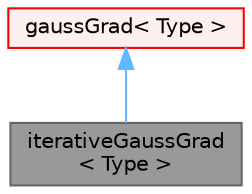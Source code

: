 digraph "iterativeGaussGrad&lt; Type &gt;"
{
 // LATEX_PDF_SIZE
  bgcolor="transparent";
  edge [fontname=Helvetica,fontsize=10,labelfontname=Helvetica,labelfontsize=10];
  node [fontname=Helvetica,fontsize=10,shape=box,height=0.2,width=0.4];
  Node1 [id="Node000001",label="iterativeGaussGrad\l\< Type \>",height=0.2,width=0.4,color="gray40", fillcolor="grey60", style="filled", fontcolor="black",tooltip="A second-order gradient scheme using face-interpolation, Gauss' theorem and iterative skew correction..."];
  Node2 -> Node1 [id="edge1_Node000001_Node000002",dir="back",color="steelblue1",style="solid",tooltip=" "];
  Node2 [id="Node000002",label="gaussGrad\< Type \>",height=0.2,width=0.4,color="red", fillcolor="#FFF0F0", style="filled",URL="$classFoam_1_1fv_1_1gaussGrad.html",tooltip="Basic second-order gradient scheme using face-interpolation and Gauss' theorem."];
}
